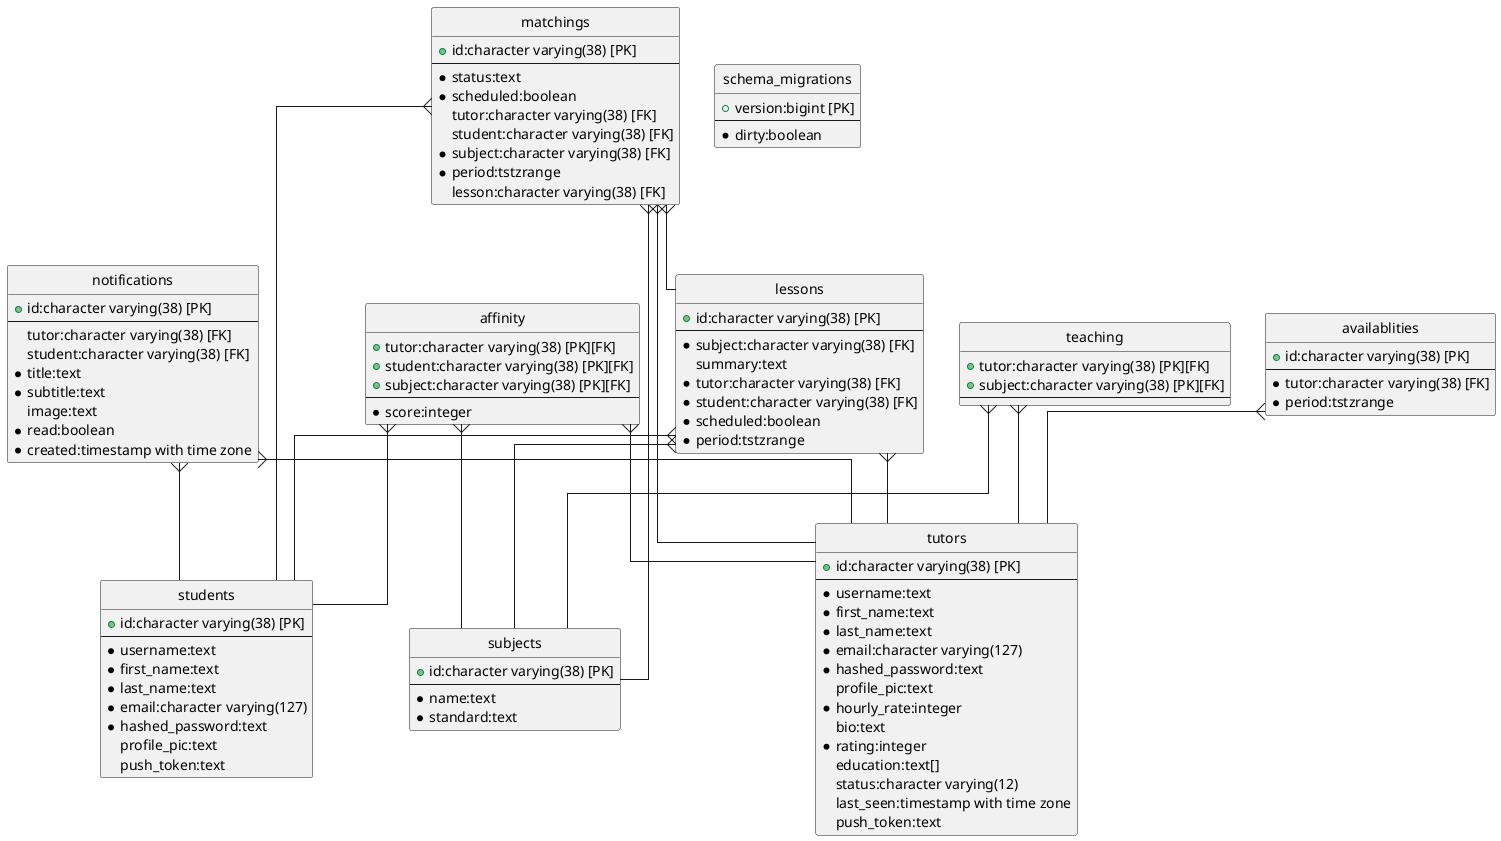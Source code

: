 @startuml
hide circle
skinparam linetype ortho

entity "affinity" {
  + tutor:character varying(38) [PK][FK]
  + student:character varying(38) [PK][FK]
  + subject:character varying(38) [PK][FK]
  --
  *score:integer 
}

entity "availablities" {
  + id:character varying(38) [PK]
  --
  *tutor:character varying(38) [FK]
  *period:tstzrange 
}

entity "lessons" {
  + id:character varying(38) [PK]
  --
  *subject:character varying(38) [FK]
  summary:text 
  *tutor:character varying(38) [FK]
  *student:character varying(38) [FK]
  *scheduled:boolean 
  *period:tstzrange 
}

entity "matchings" {
  + id:character varying(38) [PK]
  --
  *status:text 
  *scheduled:boolean 
  tutor:character varying(38) [FK]
  student:character varying(38) [FK]
  *subject:character varying(38) [FK]
  *period:tstzrange 
  lesson:character varying(38) [FK]
}

entity "notifications" {
  + id:character varying(38) [PK]
  --
  tutor:character varying(38) [FK]
  student:character varying(38) [FK]
  *title:text 
  *subtitle:text 
  image:text 
  *read:boolean 
  *created:timestamp with time zone 
}

entity "schema_migrations" {
  + version:bigint [PK]
  --
  *dirty:boolean 
}

entity "students" {
  + id:character varying(38) [PK]
  --
  *username:text 
  *first_name:text 
  *last_name:text 
  *email:character varying(127) 
  *hashed_password:text 
  profile_pic:text 
  push_token:text 
}

entity "subjects" {
  + id:character varying(38) [PK]
  --
  *name:text 
  *standard:text 
}

entity "teaching" {
  + tutor:character varying(38) [PK][FK]
  + subject:character varying(38) [PK][FK]
  --
}

entity "tutors" {
  + id:character varying(38) [PK]
  --
  *username:text 
  *first_name:text 
  *last_name:text 
  *email:character varying(127) 
  *hashed_password:text 
  profile_pic:text 
  *hourly_rate:integer 
  bio:text 
  *rating:integer 
  education:text[] 
  status:character varying(12) 
  last_seen:timestamp with time zone 
  push_token:text 
}

 affinity }-- students

 affinity }-- subjects

 affinity }-- tutors

 availablities }-- tutors

 lessons }-- students

 lessons }-- subjects

 lessons }-- tutors

 matchings }-- lessons

 matchings }-- students

 matchings }-- subjects

 matchings }-- tutors

 notifications }-- students

 notifications }-- tutors

 teaching }-- subjects

 teaching }-- tutors
@enduml
